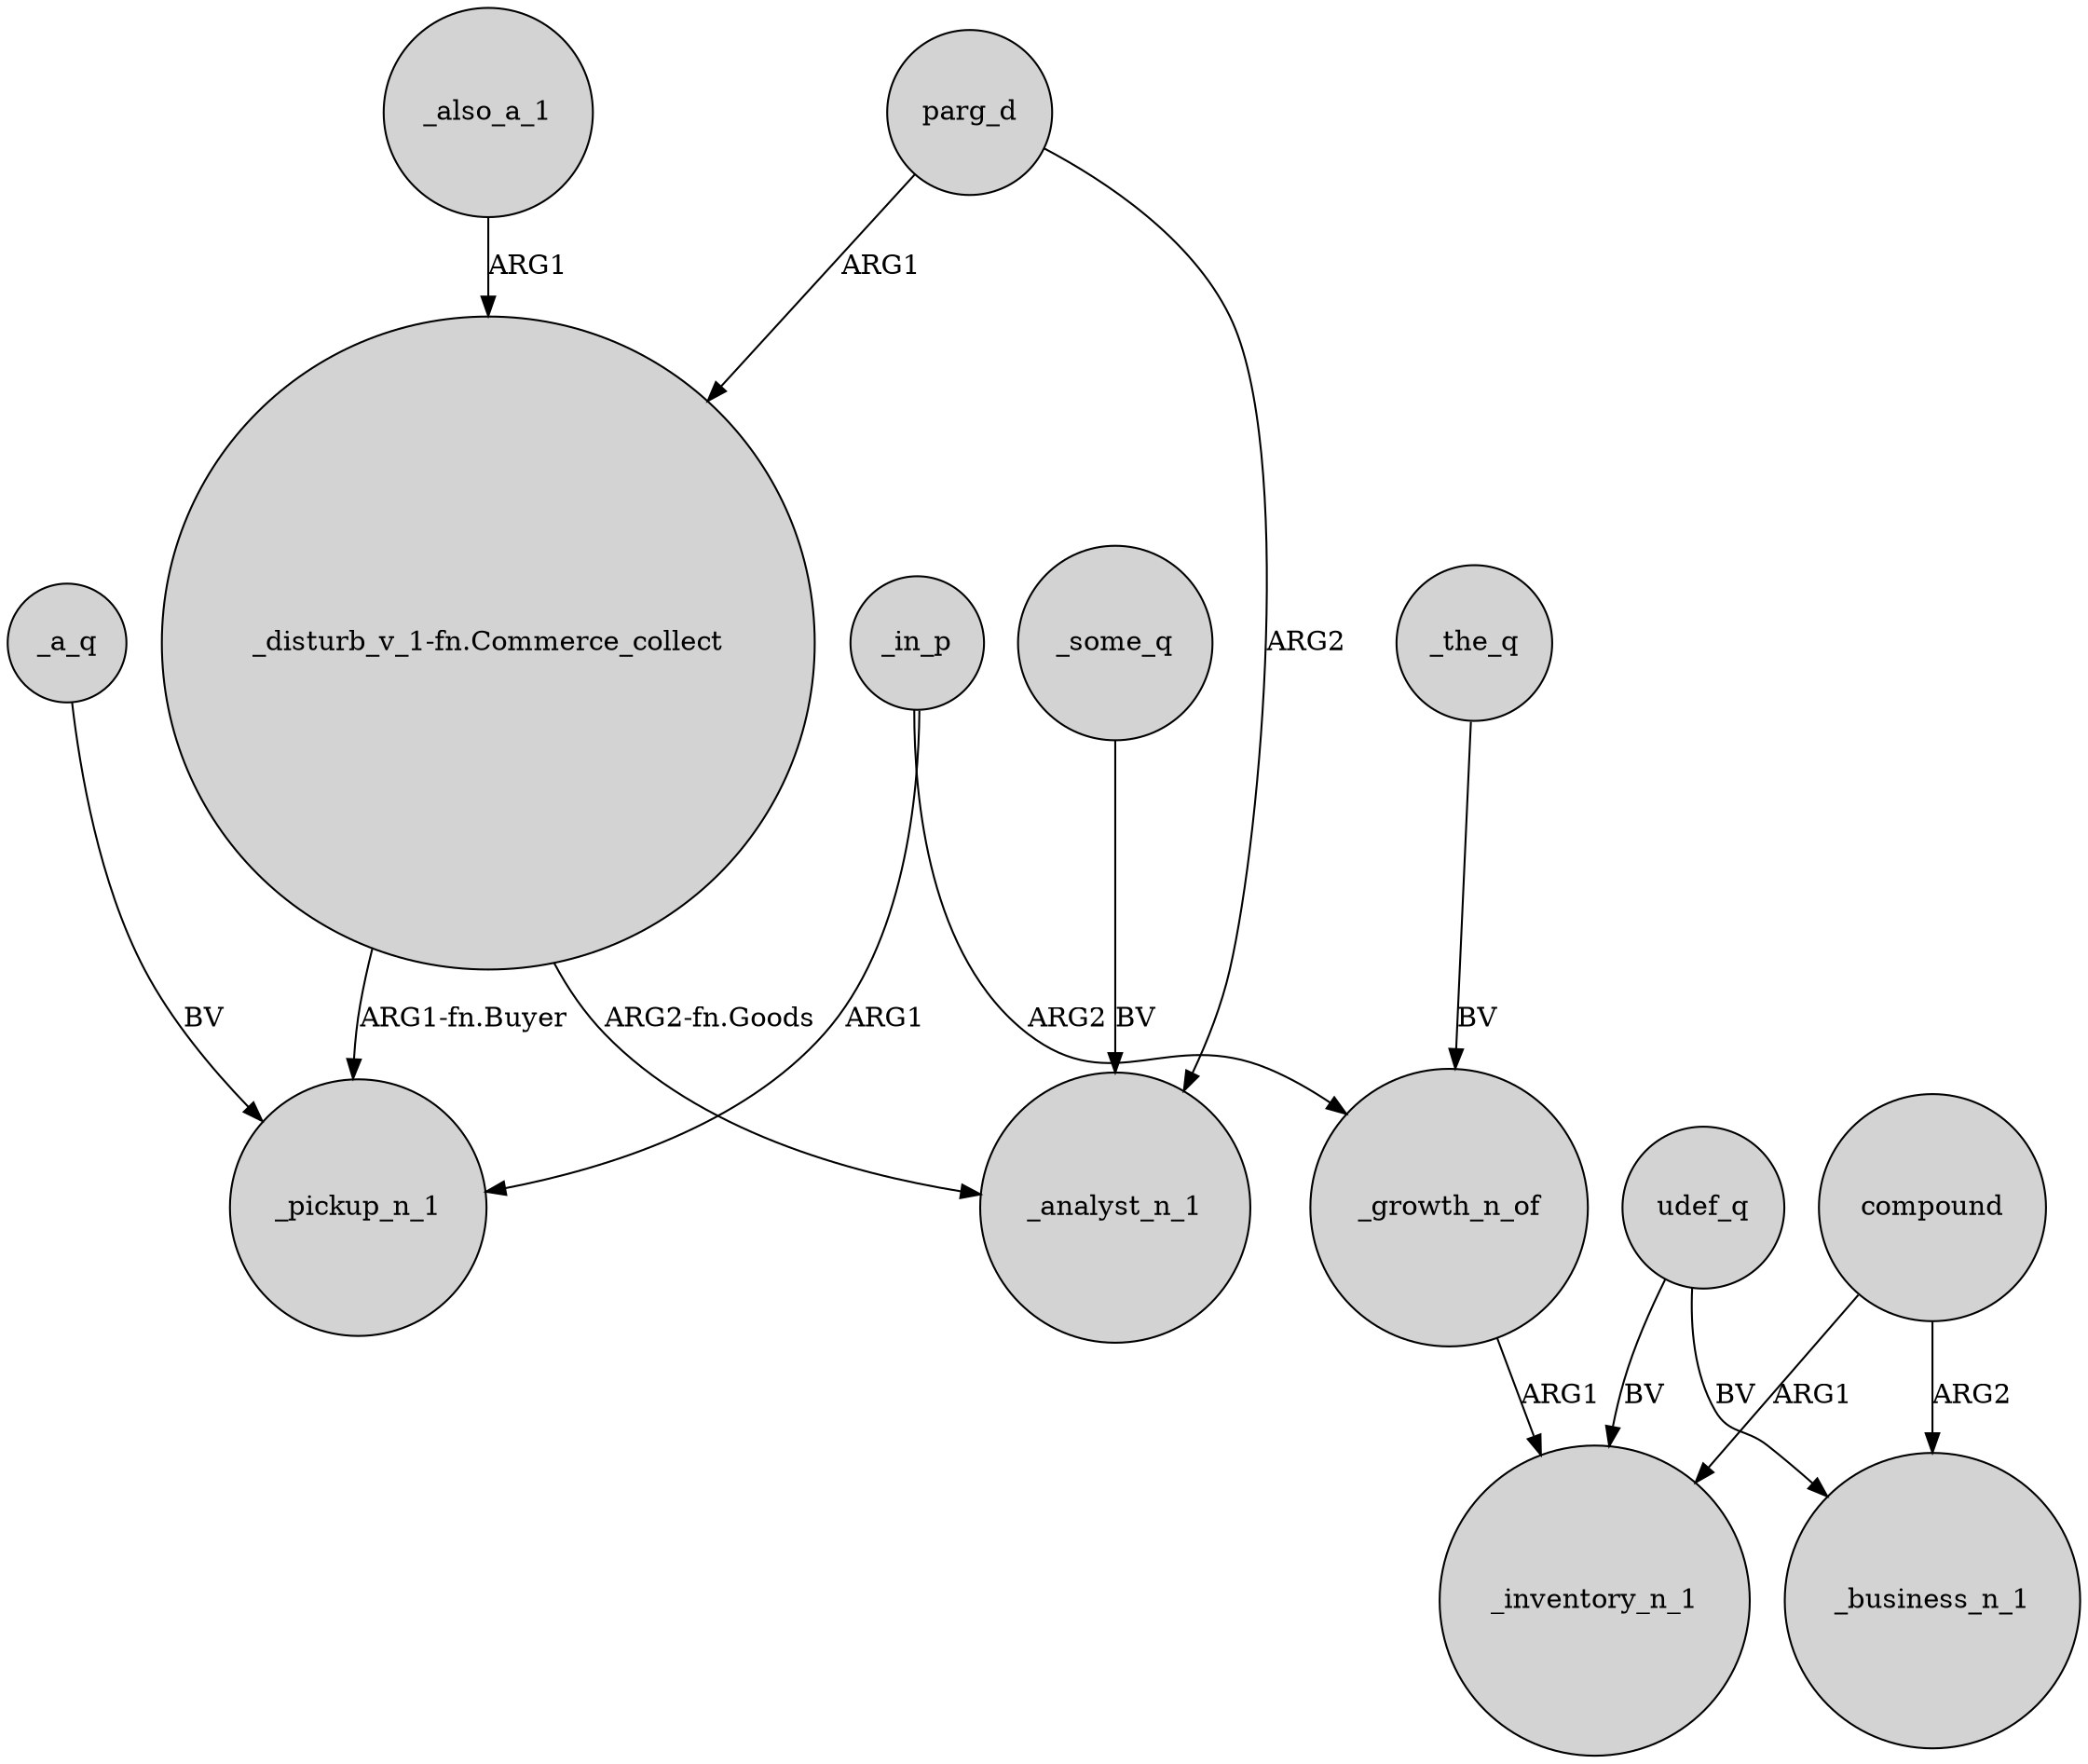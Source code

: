 digraph {
	node [shape=circle style=filled]
	_a_q -> _pickup_n_1 [label=BV]
	_growth_n_of -> _inventory_n_1 [label=ARG1]
	udef_q -> _inventory_n_1 [label=BV]
	parg_d -> _analyst_n_1 [label=ARG2]
	"_disturb_v_1-fn.Commerce_collect" -> _analyst_n_1 [label="ARG2-fn.Goods"]
	udef_q -> _business_n_1 [label=BV]
	_in_p -> _pickup_n_1 [label=ARG1]
	compound -> _inventory_n_1 [label=ARG1]
	_in_p -> _growth_n_of [label=ARG2]
	_some_q -> _analyst_n_1 [label=BV]
	_also_a_1 -> "_disturb_v_1-fn.Commerce_collect" [label=ARG1]
	parg_d -> "_disturb_v_1-fn.Commerce_collect" [label=ARG1]
	"_disturb_v_1-fn.Commerce_collect" -> _pickup_n_1 [label="ARG1-fn.Buyer"]
	compound -> _business_n_1 [label=ARG2]
	_the_q -> _growth_n_of [label=BV]
}
